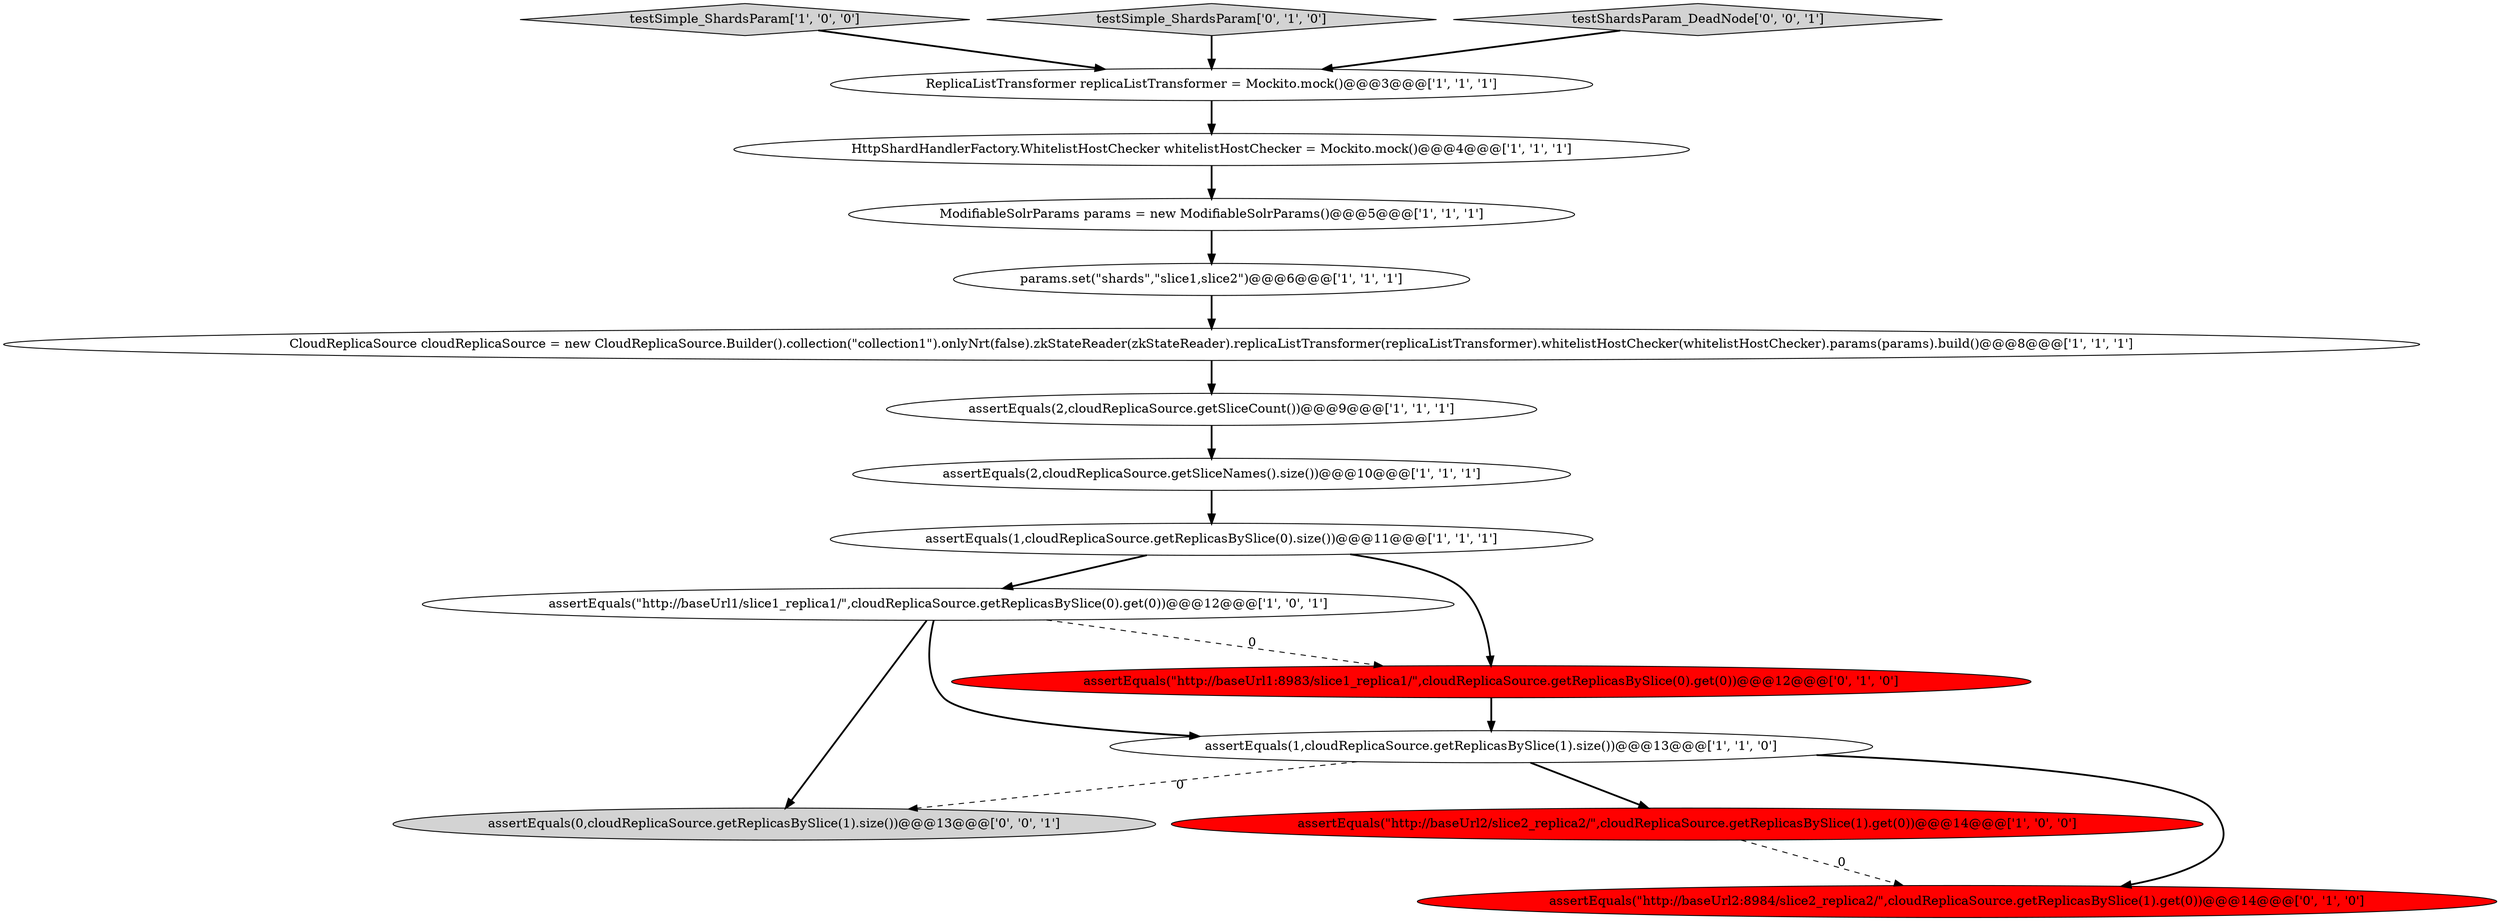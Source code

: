 digraph {
8 [style = filled, label = "testSimple_ShardsParam['1', '0', '0']", fillcolor = lightgray, shape = diamond image = "AAA0AAABBB1BBB"];
12 [style = filled, label = "assertEquals(\"http://baseUrl2:8984/slice2_replica2/\",cloudReplicaSource.getReplicasBySlice(1).get(0))@@@14@@@['0', '1', '0']", fillcolor = red, shape = ellipse image = "AAA1AAABBB2BBB"];
16 [style = filled, label = "assertEquals(0,cloudReplicaSource.getReplicasBySlice(1).size())@@@13@@@['0', '0', '1']", fillcolor = lightgray, shape = ellipse image = "AAA0AAABBB3BBB"];
0 [style = filled, label = "ReplicaListTransformer replicaListTransformer = Mockito.mock()@@@3@@@['1', '1', '1']", fillcolor = white, shape = ellipse image = "AAA0AAABBB1BBB"];
3 [style = filled, label = "assertEquals(1,cloudReplicaSource.getReplicasBySlice(1).size())@@@13@@@['1', '1', '0']", fillcolor = white, shape = ellipse image = "AAA0AAABBB1BBB"];
4 [style = filled, label = "params.set(\"shards\",\"slice1,slice2\")@@@6@@@['1', '1', '1']", fillcolor = white, shape = ellipse image = "AAA0AAABBB1BBB"];
6 [style = filled, label = "assertEquals(\"http://baseUrl2/slice2_replica2/\",cloudReplicaSource.getReplicasBySlice(1).get(0))@@@14@@@['1', '0', '0']", fillcolor = red, shape = ellipse image = "AAA1AAABBB1BBB"];
13 [style = filled, label = "testSimple_ShardsParam['0', '1', '0']", fillcolor = lightgray, shape = diamond image = "AAA0AAABBB2BBB"];
1 [style = filled, label = "HttpShardHandlerFactory.WhitelistHostChecker whitelistHostChecker = Mockito.mock()@@@4@@@['1', '1', '1']", fillcolor = white, shape = ellipse image = "AAA0AAABBB1BBB"];
5 [style = filled, label = "assertEquals(1,cloudReplicaSource.getReplicasBySlice(0).size())@@@11@@@['1', '1', '1']", fillcolor = white, shape = ellipse image = "AAA0AAABBB1BBB"];
7 [style = filled, label = "assertEquals(2,cloudReplicaSource.getSliceNames().size())@@@10@@@['1', '1', '1']", fillcolor = white, shape = ellipse image = "AAA0AAABBB1BBB"];
14 [style = filled, label = "assertEquals(\"http://baseUrl1:8983/slice1_replica1/\",cloudReplicaSource.getReplicasBySlice(0).get(0))@@@12@@@['0', '1', '0']", fillcolor = red, shape = ellipse image = "AAA1AAABBB2BBB"];
2 [style = filled, label = "assertEquals(\"http://baseUrl1/slice1_replica1/\",cloudReplicaSource.getReplicasBySlice(0).get(0))@@@12@@@['1', '0', '1']", fillcolor = white, shape = ellipse image = "AAA0AAABBB1BBB"];
9 [style = filled, label = "CloudReplicaSource cloudReplicaSource = new CloudReplicaSource.Builder().collection(\"collection1\").onlyNrt(false).zkStateReader(zkStateReader).replicaListTransformer(replicaListTransformer).whitelistHostChecker(whitelistHostChecker).params(params).build()@@@8@@@['1', '1', '1']", fillcolor = white, shape = ellipse image = "AAA0AAABBB1BBB"];
11 [style = filled, label = "assertEquals(2,cloudReplicaSource.getSliceCount())@@@9@@@['1', '1', '1']", fillcolor = white, shape = ellipse image = "AAA0AAABBB1BBB"];
10 [style = filled, label = "ModifiableSolrParams params = new ModifiableSolrParams()@@@5@@@['1', '1', '1']", fillcolor = white, shape = ellipse image = "AAA0AAABBB1BBB"];
15 [style = filled, label = "testShardsParam_DeadNode['0', '0', '1']", fillcolor = lightgray, shape = diamond image = "AAA0AAABBB3BBB"];
8->0 [style = bold, label=""];
4->9 [style = bold, label=""];
14->3 [style = bold, label=""];
3->6 [style = bold, label=""];
5->2 [style = bold, label=""];
7->5 [style = bold, label=""];
2->16 [style = bold, label=""];
9->11 [style = bold, label=""];
5->14 [style = bold, label=""];
3->12 [style = bold, label=""];
2->14 [style = dashed, label="0"];
1->10 [style = bold, label=""];
0->1 [style = bold, label=""];
15->0 [style = bold, label=""];
11->7 [style = bold, label=""];
3->16 [style = dashed, label="0"];
2->3 [style = bold, label=""];
13->0 [style = bold, label=""];
6->12 [style = dashed, label="0"];
10->4 [style = bold, label=""];
}
